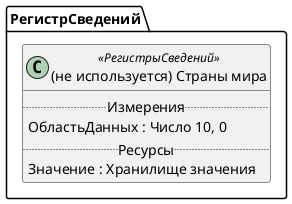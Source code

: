﻿@startuml УдалитьСтраныМира
'!include templates.wsd
'..\include templates.wsd
class РегистрСведений.УдалитьСтраныМира as "(не используется) Страны мира" <<РегистрыСведений>>
{
..Измерения..
ОбластьДанных : Число 10, 0
..Ресурсы..
Значение : Хранилище значения
}
@enduml
